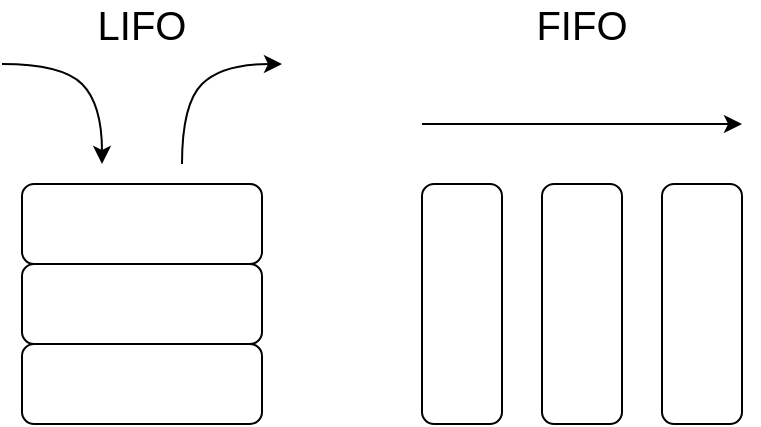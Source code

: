 <mxfile version="13.0.2" type="device"><diagram id="dlyhHieWq1bY9t6kT-07" name="Page-1"><mxGraphModel dx="981" dy="514" grid="1" gridSize="10" guides="1" tooltips="1" connect="1" arrows="1" fold="1" page="1" pageScale="1" pageWidth="850" pageHeight="1100" background="none" math="0" shadow="0"><root><mxCell id="0"/><mxCell id="1" parent="0"/><mxCell id="OEKRYn6iovkuuW0EXOWx-15" value="" style="curved=1;endArrow=classic;html=1;" edge="1" parent="1"><mxGeometry width="50" height="50" relative="1" as="geometry"><mxPoint x="130" y="440" as="sourcePoint"/><mxPoint x="180" y="390" as="targetPoint"/><Array as="points"><mxPoint x="130" y="410"/><mxPoint x="150" y="390"/></Array></mxGeometry></mxCell><mxCell id="OEKRYn6iovkuuW0EXOWx-10" value="" style="rounded=1;whiteSpace=wrap;html=1;" vertex="1" parent="1"><mxGeometry x="50" y="530" width="120" height="40" as="geometry"/></mxCell><mxCell id="OEKRYn6iovkuuW0EXOWx-11" value="" style="rounded=1;whiteSpace=wrap;html=1;" vertex="1" parent="1"><mxGeometry x="50" y="490" width="120" height="40" as="geometry"/></mxCell><mxCell id="OEKRYn6iovkuuW0EXOWx-12" value="" style="rounded=1;whiteSpace=wrap;html=1;" vertex="1" parent="1"><mxGeometry x="50" y="450" width="120" height="40" as="geometry"/></mxCell><mxCell id="OEKRYn6iovkuuW0EXOWx-14" value="" style="curved=1;endArrow=classic;html=1;" edge="1" parent="1"><mxGeometry width="50" height="50" relative="1" as="geometry"><mxPoint x="40" y="390" as="sourcePoint"/><mxPoint x="90" y="440" as="targetPoint"/><Array as="points"><mxPoint x="70" y="390"/><mxPoint x="90" y="410"/></Array></mxGeometry></mxCell><mxCell id="OEKRYn6iovkuuW0EXOWx-16" value="&lt;font style=&quot;font-size: 20px&quot;&gt;LIFO&lt;/font&gt;" style="text;html=1;strokeColor=none;fillColor=none;align=center;verticalAlign=middle;whiteSpace=wrap;rounded=0;" vertex="1" parent="1"><mxGeometry x="80" y="360" width="60" height="20" as="geometry"/></mxCell><mxCell id="OEKRYn6iovkuuW0EXOWx-17" value="" style="rounded=1;whiteSpace=wrap;html=1;" vertex="1" parent="1"><mxGeometry x="250" y="450" width="40" height="120" as="geometry"/></mxCell><mxCell id="OEKRYn6iovkuuW0EXOWx-18" value="" style="rounded=1;whiteSpace=wrap;html=1;" vertex="1" parent="1"><mxGeometry x="310" y="450" width="40" height="120" as="geometry"/></mxCell><mxCell id="OEKRYn6iovkuuW0EXOWx-19" value="" style="rounded=1;whiteSpace=wrap;html=1;" vertex="1" parent="1"><mxGeometry x="370" y="450" width="40" height="120" as="geometry"/></mxCell><mxCell id="OEKRYn6iovkuuW0EXOWx-20" value="" style="endArrow=classic;html=1;" edge="1" parent="1"><mxGeometry width="50" height="50" relative="1" as="geometry"><mxPoint x="250" y="420" as="sourcePoint"/><mxPoint x="410" y="420" as="targetPoint"/></mxGeometry></mxCell><mxCell id="OEKRYn6iovkuuW0EXOWx-21" value="&lt;font style=&quot;font-size: 20px&quot;&gt;FIFO&lt;/font&gt;" style="text;html=1;strokeColor=none;fillColor=none;align=center;verticalAlign=middle;whiteSpace=wrap;rounded=0;" vertex="1" parent="1"><mxGeometry x="300" y="360" width="60" height="20" as="geometry"/></mxCell></root></mxGraphModel></diagram></mxfile>